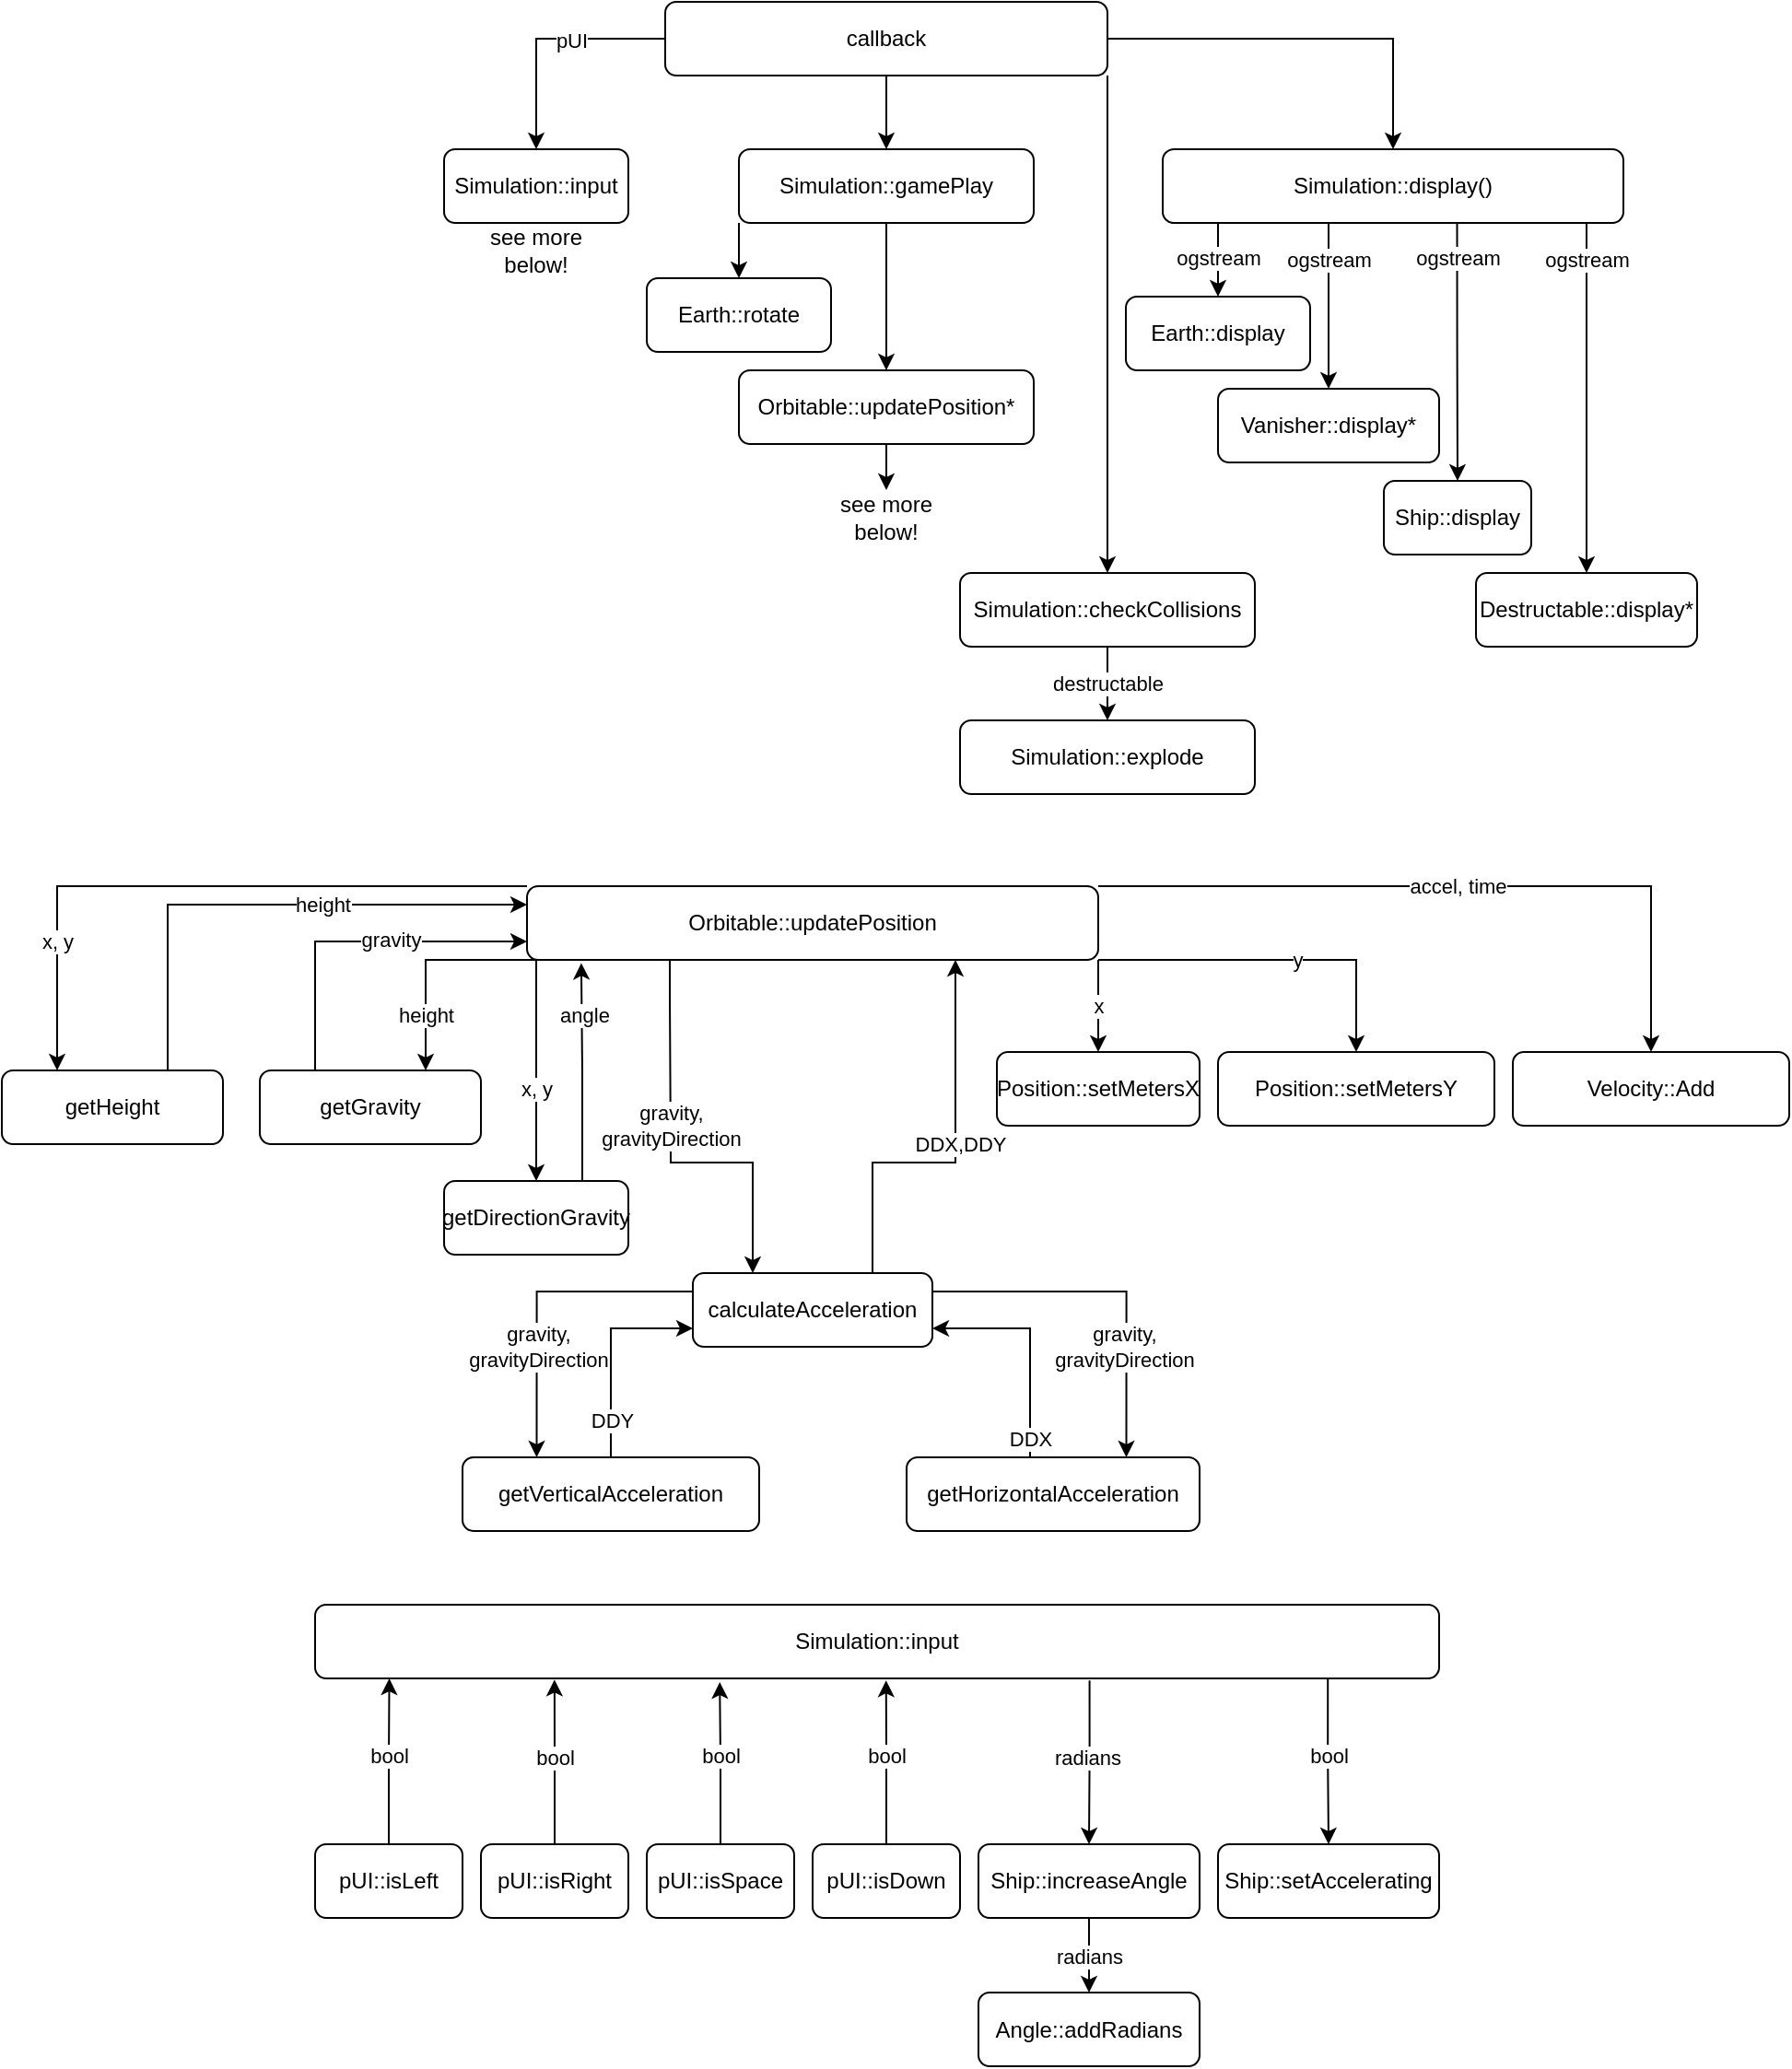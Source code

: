 <mxfile version="21.3.7" type="device">
  <diagram name="Page-1" id="q0wBuvMxpevZVeJ3LKN6">
    <mxGraphModel dx="2280" dy="825" grid="1" gridSize="10" guides="1" tooltips="1" connect="1" arrows="1" fold="1" page="1" pageScale="1" pageWidth="850" pageHeight="1100" math="0" shadow="0">
      <root>
        <mxCell id="0" />
        <mxCell id="1" parent="0" />
        <mxCell id="wSRsuJ-buwhVTjfe1BGw-7" style="edgeStyle=orthogonalEdgeStyle;rounded=0;orthogonalLoop=1;jettySize=auto;html=1;exitX=0;exitY=0.5;exitDx=0;exitDy=0;entryX=0.5;entryY=0;entryDx=0;entryDy=0;" parent="1" source="wSRsuJ-buwhVTjfe1BGw-1" target="wSRsuJ-buwhVTjfe1BGw-6" edge="1">
          <mxGeometry relative="1" as="geometry" />
        </mxCell>
        <mxCell id="wSRsuJ-buwhVTjfe1BGw-62" value="pUI" style="edgeLabel;html=1;align=center;verticalAlign=middle;resizable=0;points=[];" parent="wSRsuJ-buwhVTjfe1BGw-7" vertex="1" connectable="0">
          <mxGeometry x="-0.209" y="1" relative="1" as="geometry">
            <mxPoint as="offset" />
          </mxGeometry>
        </mxCell>
        <mxCell id="wSRsuJ-buwhVTjfe1BGw-8" style="edgeStyle=orthogonalEdgeStyle;rounded=0;orthogonalLoop=1;jettySize=auto;html=1;exitX=0.5;exitY=1;exitDx=0;exitDy=0;entryX=0.5;entryY=0;entryDx=0;entryDy=0;" parent="1" source="wSRsuJ-buwhVTjfe1BGw-1" target="wSRsuJ-buwhVTjfe1BGw-5" edge="1">
          <mxGeometry relative="1" as="geometry" />
        </mxCell>
        <mxCell id="wSRsuJ-buwhVTjfe1BGw-9" style="edgeStyle=orthogonalEdgeStyle;rounded=0;orthogonalLoop=1;jettySize=auto;html=1;exitX=1;exitY=0.5;exitDx=0;exitDy=0;entryX=0.5;entryY=0;entryDx=0;entryDy=0;" parent="1" source="wSRsuJ-buwhVTjfe1BGw-1" target="wSRsuJ-buwhVTjfe1BGw-2" edge="1">
          <mxGeometry relative="1" as="geometry" />
        </mxCell>
        <mxCell id="wSRsuJ-buwhVTjfe1BGw-33" style="edgeStyle=orthogonalEdgeStyle;rounded=0;orthogonalLoop=1;jettySize=auto;html=1;exitX=1;exitY=1;exitDx=0;exitDy=0;entryX=0.5;entryY=0;entryDx=0;entryDy=0;" parent="1" source="wSRsuJ-buwhVTjfe1BGw-1" target="wSRsuJ-buwhVTjfe1BGw-28" edge="1">
          <mxGeometry relative="1" as="geometry" />
        </mxCell>
        <mxCell id="wSRsuJ-buwhVTjfe1BGw-1" value="callback" style="rounded=1;whiteSpace=wrap;html=1;" parent="1" vertex="1">
          <mxGeometry x="300" y="40" width="240" height="40" as="geometry" />
        </mxCell>
        <mxCell id="wSRsuJ-buwhVTjfe1BGw-2" value="Simulation::display()" style="rounded=1;whiteSpace=wrap;html=1;" parent="1" vertex="1">
          <mxGeometry x="570" y="120" width="250" height="40" as="geometry" />
        </mxCell>
        <mxCell id="wSRsuJ-buwhVTjfe1BGw-31" style="edgeStyle=orthogonalEdgeStyle;rounded=0;orthogonalLoop=1;jettySize=auto;html=1;exitX=0;exitY=1;exitDx=0;exitDy=0;entryX=0.5;entryY=0;entryDx=0;entryDy=0;" parent="1" source="wSRsuJ-buwhVTjfe1BGw-5" target="wSRsuJ-buwhVTjfe1BGw-27" edge="1">
          <mxGeometry relative="1" as="geometry" />
        </mxCell>
        <mxCell id="wSRsuJ-buwhVTjfe1BGw-32" style="edgeStyle=orthogonalEdgeStyle;rounded=0;orthogonalLoop=1;jettySize=auto;html=1;exitX=0.5;exitY=1;exitDx=0;exitDy=0;entryX=0.5;entryY=0;entryDx=0;entryDy=0;" parent="1" source="wSRsuJ-buwhVTjfe1BGw-5" target="wSRsuJ-buwhVTjfe1BGw-22" edge="1">
          <mxGeometry relative="1" as="geometry" />
        </mxCell>
        <mxCell id="wSRsuJ-buwhVTjfe1BGw-5" value="Simulation::gamePlay" style="rounded=1;whiteSpace=wrap;html=1;" parent="1" vertex="1">
          <mxGeometry x="340" y="120" width="160" height="40" as="geometry" />
        </mxCell>
        <mxCell id="wSRsuJ-buwhVTjfe1BGw-6" value="Simulation::input" style="rounded=1;whiteSpace=wrap;html=1;" parent="1" vertex="1">
          <mxGeometry x="180" y="120" width="100" height="40" as="geometry" />
        </mxCell>
        <mxCell id="wSRsuJ-buwhVTjfe1BGw-17" value="ogstream" style="edgeStyle=orthogonalEdgeStyle;rounded=0;orthogonalLoop=1;jettySize=auto;html=1;entryX=0.5;entryY=0;entryDx=0;entryDy=0;" parent="1" target="wSRsuJ-buwhVTjfe1BGw-10" edge="1">
          <mxGeometry relative="1" as="geometry">
            <mxPoint x="600" y="160" as="sourcePoint" />
            <Array as="points">
              <mxPoint x="599" y="160" />
              <mxPoint x="600" y="160" />
            </Array>
          </mxGeometry>
        </mxCell>
        <mxCell id="wSRsuJ-buwhVTjfe1BGw-10" value="Earth::display" style="rounded=1;whiteSpace=wrap;html=1;" parent="1" vertex="1">
          <mxGeometry x="550" y="200" width="100" height="40" as="geometry" />
        </mxCell>
        <mxCell id="wSRsuJ-buwhVTjfe1BGw-18" value="ogstream" style="edgeStyle=orthogonalEdgeStyle;rounded=0;orthogonalLoop=1;jettySize=auto;html=1;entryX=0.5;entryY=0;entryDx=0;entryDy=0;" parent="1" target="wSRsuJ-buwhVTjfe1BGw-11" edge="1">
          <mxGeometry x="-0.556" relative="1" as="geometry">
            <mxPoint x="660" y="160" as="sourcePoint" />
            <Array as="points">
              <mxPoint x="660" y="195" />
              <mxPoint x="660" y="195" />
            </Array>
            <mxPoint as="offset" />
          </mxGeometry>
        </mxCell>
        <mxCell id="wSRsuJ-buwhVTjfe1BGw-11" value="Vanisher::display*" style="rounded=1;whiteSpace=wrap;html=1;" parent="1" vertex="1">
          <mxGeometry x="600" y="250" width="120" height="40" as="geometry" />
        </mxCell>
        <mxCell id="wSRsuJ-buwhVTjfe1BGw-20" style="edgeStyle=orthogonalEdgeStyle;rounded=0;orthogonalLoop=1;jettySize=auto;html=1;exitX=0.639;exitY=1.012;exitDx=0;exitDy=0;entryX=0.5;entryY=0;entryDx=0;entryDy=0;exitPerimeter=0;" parent="1" source="wSRsuJ-buwhVTjfe1BGw-2" target="wSRsuJ-buwhVTjfe1BGw-12" edge="1">
          <mxGeometry relative="1" as="geometry" />
        </mxCell>
        <mxCell id="wSRsuJ-buwhVTjfe1BGw-50" value="ogstream" style="edgeLabel;html=1;align=center;verticalAlign=middle;resizable=0;points=[];" parent="wSRsuJ-buwhVTjfe1BGw-20" vertex="1" connectable="0">
          <mxGeometry x="-0.741" relative="1" as="geometry">
            <mxPoint as="offset" />
          </mxGeometry>
        </mxCell>
        <mxCell id="wSRsuJ-buwhVTjfe1BGw-12" value="Ship::display" style="rounded=1;whiteSpace=wrap;html=1;" parent="1" vertex="1">
          <mxGeometry x="690" y="300" width="80" height="40" as="geometry" />
        </mxCell>
        <mxCell id="wSRsuJ-buwhVTjfe1BGw-21" style="edgeStyle=orthogonalEdgeStyle;rounded=0;orthogonalLoop=1;jettySize=auto;html=1;exitX=0.92;exitY=0.987;exitDx=0;exitDy=0;entryX=0.5;entryY=0;entryDx=0;entryDy=0;exitPerimeter=0;" parent="1" source="wSRsuJ-buwhVTjfe1BGw-2" target="wSRsuJ-buwhVTjfe1BGw-13" edge="1">
          <mxGeometry relative="1" as="geometry" />
        </mxCell>
        <mxCell id="wSRsuJ-buwhVTjfe1BGw-51" value="ogstream" style="edgeLabel;html=1;align=center;verticalAlign=middle;resizable=0;points=[];rotation=0;" parent="wSRsuJ-buwhVTjfe1BGw-21" vertex="1" connectable="0">
          <mxGeometry x="-0.818" relative="1" as="geometry">
            <mxPoint y="3" as="offset" />
          </mxGeometry>
        </mxCell>
        <mxCell id="wSRsuJ-buwhVTjfe1BGw-13" value="Destructable::display*" style="rounded=1;whiteSpace=wrap;html=1;" parent="1" vertex="1">
          <mxGeometry x="740" y="350" width="120" height="40" as="geometry" />
        </mxCell>
        <mxCell id="wSRsuJ-buwhVTjfe1BGw-69" style="edgeStyle=orthogonalEdgeStyle;rounded=0;orthogonalLoop=1;jettySize=auto;html=1;exitX=0.5;exitY=1;exitDx=0;exitDy=0;" parent="1" source="wSRsuJ-buwhVTjfe1BGw-22" target="wSRsuJ-buwhVTjfe1BGw-70" edge="1">
          <mxGeometry relative="1" as="geometry">
            <mxPoint x="419.862" y="310" as="targetPoint" />
          </mxGeometry>
        </mxCell>
        <mxCell id="wSRsuJ-buwhVTjfe1BGw-22" value="Orbitable::updatePosition*" style="rounded=1;whiteSpace=wrap;html=1;" parent="1" vertex="1">
          <mxGeometry x="340" y="240" width="160" height="40" as="geometry" />
        </mxCell>
        <mxCell id="wSRsuJ-buwhVTjfe1BGw-27" value="Earth::rotate" style="rounded=1;whiteSpace=wrap;html=1;" parent="1" vertex="1">
          <mxGeometry x="290" y="190" width="100" height="40" as="geometry" />
        </mxCell>
        <mxCell id="wSRsuJ-buwhVTjfe1BGw-30" value="destructable" style="edgeStyle=orthogonalEdgeStyle;rounded=0;orthogonalLoop=1;jettySize=auto;html=1;exitX=0.5;exitY=1;exitDx=0;exitDy=0;entryX=0.5;entryY=0;entryDx=0;entryDy=0;" parent="1" source="wSRsuJ-buwhVTjfe1BGw-28" target="wSRsuJ-buwhVTjfe1BGw-29" edge="1">
          <mxGeometry relative="1" as="geometry" />
        </mxCell>
        <mxCell id="wSRsuJ-buwhVTjfe1BGw-28" value="Simulation::checkCollisions" style="rounded=1;whiteSpace=wrap;html=1;" parent="1" vertex="1">
          <mxGeometry x="460" y="350" width="160" height="40" as="geometry" />
        </mxCell>
        <mxCell id="wSRsuJ-buwhVTjfe1BGw-29" value="Simulation::explode" style="rounded=1;whiteSpace=wrap;html=1;" parent="1" vertex="1">
          <mxGeometry x="460" y="430" width="160" height="40" as="geometry" />
        </mxCell>
        <mxCell id="wSRsuJ-buwhVTjfe1BGw-70" value="see more below!" style="text;html=1;strokeColor=none;fillColor=none;align=center;verticalAlign=middle;whiteSpace=wrap;rounded=0;" parent="1" vertex="1">
          <mxGeometry x="390.002" y="305" width="60" height="30" as="geometry" />
        </mxCell>
        <mxCell id="wSRsuJ-buwhVTjfe1BGw-90" value="x, y" style="edgeStyle=orthogonalEdgeStyle;rounded=0;orthogonalLoop=1;jettySize=auto;html=1;exitX=0;exitY=0;exitDx=0;exitDy=0;entryX=0.25;entryY=0;entryDx=0;entryDy=0;" parent="1" source="wSRsuJ-buwhVTjfe1BGw-71" target="wSRsuJ-buwhVTjfe1BGw-72" edge="1">
          <mxGeometry x="0.606" relative="1" as="geometry">
            <Array as="points">
              <mxPoint x="-30" y="520" />
            </Array>
            <mxPoint as="offset" />
          </mxGeometry>
        </mxCell>
        <mxCell id="wSRsuJ-buwhVTjfe1BGw-91" value="height" style="edgeStyle=orthogonalEdgeStyle;rounded=0;orthogonalLoop=1;jettySize=auto;html=1;exitX=0;exitY=1;exitDx=0;exitDy=0;entryX=0.75;entryY=0;entryDx=0;entryDy=0;" parent="1" source="wSRsuJ-buwhVTjfe1BGw-71" target="wSRsuJ-buwhVTjfe1BGw-73" edge="1">
          <mxGeometry x="0.478" relative="1" as="geometry">
            <Array as="points">
              <mxPoint x="170" y="560" />
            </Array>
            <mxPoint as="offset" />
          </mxGeometry>
        </mxCell>
        <mxCell id="wSRsuJ-buwhVTjfe1BGw-93" value="accel, time" style="edgeStyle=orthogonalEdgeStyle;rounded=0;orthogonalLoop=1;jettySize=auto;html=1;exitX=1;exitY=0;exitDx=0;exitDy=0;entryX=0.5;entryY=0;entryDx=0;entryDy=0;" parent="1" source="wSRsuJ-buwhVTjfe1BGw-71" target="wSRsuJ-buwhVTjfe1BGw-79" edge="1">
          <mxGeometry relative="1" as="geometry">
            <mxPoint x="520" y="520" as="sourcePoint" />
            <Array as="points">
              <mxPoint x="835" y="520" />
            </Array>
          </mxGeometry>
        </mxCell>
        <mxCell id="wSRsuJ-buwhVTjfe1BGw-99" style="edgeStyle=orthogonalEdgeStyle;rounded=0;orthogonalLoop=1;jettySize=auto;html=1;exitX=0.25;exitY=1;exitDx=0;exitDy=0;entryX=0.25;entryY=0;entryDx=0;entryDy=0;" parent="1" source="wSRsuJ-buwhVTjfe1BGw-71" target="wSRsuJ-buwhVTjfe1BGw-76" edge="1">
          <mxGeometry relative="1" as="geometry">
            <Array as="points">
              <mxPoint x="303" y="580" />
              <mxPoint x="303" y="580" />
              <mxPoint x="303" y="670" />
              <mxPoint x="348" y="670" />
            </Array>
          </mxGeometry>
        </mxCell>
        <mxCell id="wSRsuJ-buwhVTjfe1BGw-107" value="gravity,&lt;br&gt;gravityDirection" style="edgeLabel;html=1;align=center;verticalAlign=middle;resizable=0;points=[];" parent="wSRsuJ-buwhVTjfe1BGw-99" vertex="1" connectable="0">
          <mxGeometry x="-0.185" y="-1" relative="1" as="geometry">
            <mxPoint x="1" y="3" as="offset" />
          </mxGeometry>
        </mxCell>
        <mxCell id="wSRsuJ-buwhVTjfe1BGw-102" value="y" style="edgeStyle=orthogonalEdgeStyle;rounded=0;orthogonalLoop=1;jettySize=auto;html=1;exitX=1;exitY=1;exitDx=0;exitDy=0;entryX=0.5;entryY=0;entryDx=0;entryDy=0;" parent="1" source="wSRsuJ-buwhVTjfe1BGw-71" target="wSRsuJ-buwhVTjfe1BGw-80" edge="1">
          <mxGeometry x="0.143" relative="1" as="geometry">
            <Array as="points">
              <mxPoint x="675" y="560" />
            </Array>
            <mxPoint as="offset" />
          </mxGeometry>
        </mxCell>
        <mxCell id="wSRsuJ-buwhVTjfe1BGw-105" value="x, y" style="edgeStyle=orthogonalEdgeStyle;rounded=0;orthogonalLoop=1;jettySize=auto;html=1;exitX=0;exitY=1;exitDx=0;exitDy=0;entryX=0.5;entryY=0;entryDx=0;entryDy=0;" parent="1" source="wSRsuJ-buwhVTjfe1BGw-71" target="wSRsuJ-buwhVTjfe1BGw-75" edge="1">
          <mxGeometry x="0.2" relative="1" as="geometry">
            <Array as="points">
              <mxPoint x="230" y="560" />
            </Array>
            <mxPoint as="offset" />
          </mxGeometry>
        </mxCell>
        <mxCell id="wSRsuJ-buwhVTjfe1BGw-71" value="Orbitable::updatePosition" style="rounded=1;whiteSpace=wrap;html=1;" parent="1" vertex="1">
          <mxGeometry x="225" y="520" width="310" height="40" as="geometry" />
        </mxCell>
        <mxCell id="wSRsuJ-buwhVTjfe1BGw-108" value="height" style="edgeStyle=orthogonalEdgeStyle;rounded=0;orthogonalLoop=1;jettySize=auto;html=1;exitX=0.75;exitY=0;exitDx=0;exitDy=0;entryX=0;entryY=0.25;entryDx=0;entryDy=0;" parent="1" source="wSRsuJ-buwhVTjfe1BGw-72" target="wSRsuJ-buwhVTjfe1BGw-71" edge="1">
          <mxGeometry x="0.217" relative="1" as="geometry">
            <mxPoint as="offset" />
          </mxGeometry>
        </mxCell>
        <mxCell id="wSRsuJ-buwhVTjfe1BGw-72" value="getHeight" style="rounded=1;whiteSpace=wrap;html=1;" parent="1" vertex="1">
          <mxGeometry x="-60" y="620" width="120" height="40" as="geometry" />
        </mxCell>
        <mxCell id="wSRsuJ-buwhVTjfe1BGw-109" style="edgeStyle=orthogonalEdgeStyle;rounded=0;orthogonalLoop=1;jettySize=auto;html=1;exitX=0.25;exitY=0;exitDx=0;exitDy=0;entryX=0;entryY=0.75;entryDx=0;entryDy=0;" parent="1" source="wSRsuJ-buwhVTjfe1BGw-73" target="wSRsuJ-buwhVTjfe1BGw-71" edge="1">
          <mxGeometry relative="1" as="geometry">
            <Array as="points">
              <mxPoint x="110" y="550" />
            </Array>
          </mxGeometry>
        </mxCell>
        <mxCell id="wSRsuJ-buwhVTjfe1BGw-110" value="gravity" style="edgeLabel;html=1;align=center;verticalAlign=middle;resizable=0;points=[];" parent="wSRsuJ-buwhVTjfe1BGw-109" vertex="1" connectable="0">
          <mxGeometry x="0.161" y="1" relative="1" as="geometry">
            <mxPoint x="3" as="offset" />
          </mxGeometry>
        </mxCell>
        <mxCell id="wSRsuJ-buwhVTjfe1BGw-73" value="getGravity" style="rounded=1;whiteSpace=wrap;html=1;" parent="1" vertex="1">
          <mxGeometry x="80" y="620" width="120" height="40" as="geometry" />
        </mxCell>
        <mxCell id="wSRsuJ-buwhVTjfe1BGw-125" style="edgeStyle=orthogonalEdgeStyle;rounded=0;orthogonalLoop=1;jettySize=auto;html=1;exitX=0.75;exitY=0;exitDx=0;exitDy=0;entryX=0.095;entryY=1.043;entryDx=0;entryDy=0;entryPerimeter=0;" parent="1" source="wSRsuJ-buwhVTjfe1BGw-75" target="wSRsuJ-buwhVTjfe1BGw-71" edge="1">
          <mxGeometry relative="1" as="geometry" />
        </mxCell>
        <mxCell id="wSRsuJ-buwhVTjfe1BGw-126" value="angle" style="edgeLabel;html=1;align=center;verticalAlign=middle;resizable=0;points=[];" parent="wSRsuJ-buwhVTjfe1BGw-125" vertex="1" connectable="0">
          <mxGeometry x="0.259" y="-1" relative="1" as="geometry">
            <mxPoint y="-16" as="offset" />
          </mxGeometry>
        </mxCell>
        <mxCell id="wSRsuJ-buwhVTjfe1BGw-75" value="getDirectionGravity" style="rounded=1;whiteSpace=wrap;html=1;" parent="1" vertex="1">
          <mxGeometry x="180" y="680" width="100" height="40" as="geometry" />
        </mxCell>
        <mxCell id="wSRsuJ-buwhVTjfe1BGw-113" style="edgeStyle=orthogonalEdgeStyle;rounded=0;orthogonalLoop=1;jettySize=auto;html=1;exitX=0;exitY=0.25;exitDx=0;exitDy=0;entryX=0.25;entryY=0;entryDx=0;entryDy=0;" parent="1" source="wSRsuJ-buwhVTjfe1BGw-76" target="wSRsuJ-buwhVTjfe1BGw-111" edge="1">
          <mxGeometry relative="1" as="geometry" />
        </mxCell>
        <mxCell id="wSRsuJ-buwhVTjfe1BGw-118" value="gravity,&lt;br style=&quot;border-color: var(--border-color);&quot;&gt;gravityDirection" style="edgeLabel;html=1;align=center;verticalAlign=middle;resizable=0;points=[];" parent="wSRsuJ-buwhVTjfe1BGw-113" vertex="1" connectable="0">
          <mxGeometry x="0.285" y="2" relative="1" as="geometry">
            <mxPoint x="-2" y="2" as="offset" />
          </mxGeometry>
        </mxCell>
        <mxCell id="wSRsuJ-buwhVTjfe1BGw-116" style="edgeStyle=orthogonalEdgeStyle;rounded=0;orthogonalLoop=1;jettySize=auto;html=1;exitX=1;exitY=0.25;exitDx=0;exitDy=0;entryX=0.75;entryY=0;entryDx=0;entryDy=0;" parent="1" source="wSRsuJ-buwhVTjfe1BGw-76" target="wSRsuJ-buwhVTjfe1BGw-112" edge="1">
          <mxGeometry relative="1" as="geometry" />
        </mxCell>
        <mxCell id="wSRsuJ-buwhVTjfe1BGw-120" value="gravity,&lt;br style=&quot;border-color: var(--border-color);&quot;&gt;gravityDirection" style="edgeLabel;html=1;align=center;verticalAlign=middle;resizable=0;points=[];" parent="wSRsuJ-buwhVTjfe1BGw-116" vertex="1" connectable="0">
          <mxGeometry x="0.156" y="-2" relative="1" as="geometry">
            <mxPoint y="22" as="offset" />
          </mxGeometry>
        </mxCell>
        <mxCell id="wSRsuJ-buwhVTjfe1BGw-123" style="edgeStyle=orthogonalEdgeStyle;rounded=0;orthogonalLoop=1;jettySize=auto;html=1;exitX=0.75;exitY=0;exitDx=0;exitDy=0;entryX=0.75;entryY=1;entryDx=0;entryDy=0;" parent="1" source="wSRsuJ-buwhVTjfe1BGw-76" target="wSRsuJ-buwhVTjfe1BGw-71" edge="1">
          <mxGeometry relative="1" as="geometry">
            <Array as="points">
              <mxPoint x="413" y="670" />
              <mxPoint x="458" y="670" />
            </Array>
          </mxGeometry>
        </mxCell>
        <mxCell id="wSRsuJ-buwhVTjfe1BGw-124" value="DDX,DDY" style="edgeLabel;html=1;align=center;verticalAlign=middle;resizable=0;points=[];" parent="wSRsuJ-buwhVTjfe1BGw-123" vertex="1" connectable="0">
          <mxGeometry x="-0.3" y="1" relative="1" as="geometry">
            <mxPoint x="32" y="-9" as="offset" />
          </mxGeometry>
        </mxCell>
        <mxCell id="wSRsuJ-buwhVTjfe1BGw-76" value="calculateAcceleration" style="rounded=1;whiteSpace=wrap;html=1;" parent="1" vertex="1">
          <mxGeometry x="315" y="730" width="130" height="40" as="geometry" />
        </mxCell>
        <mxCell id="wSRsuJ-buwhVTjfe1BGw-103" value="x" style="edgeStyle=orthogonalEdgeStyle;rounded=0;orthogonalLoop=1;jettySize=auto;html=1;exitX=1;exitY=1;exitDx=0;exitDy=0;entryX=0.5;entryY=0;entryDx=0;entryDy=0;" parent="1" source="wSRsuJ-buwhVTjfe1BGw-71" target="wSRsuJ-buwhVTjfe1BGw-78" edge="1">
          <mxGeometry relative="1" as="geometry">
            <Array as="points">
              <mxPoint x="535" y="580" />
              <mxPoint x="535" y="580" />
            </Array>
          </mxGeometry>
        </mxCell>
        <mxCell id="wSRsuJ-buwhVTjfe1BGw-78" value="Position::setMetersX" style="rounded=1;whiteSpace=wrap;html=1;" parent="1" vertex="1">
          <mxGeometry x="480" y="610" width="110" height="40" as="geometry" />
        </mxCell>
        <mxCell id="wSRsuJ-buwhVTjfe1BGw-79" value="Velocity::Add" style="rounded=1;whiteSpace=wrap;html=1;" parent="1" vertex="1">
          <mxGeometry x="760" y="610" width="150" height="40" as="geometry" />
        </mxCell>
        <mxCell id="wSRsuJ-buwhVTjfe1BGw-80" value="Position::setMetersY" style="rounded=1;whiteSpace=wrap;html=1;" parent="1" vertex="1">
          <mxGeometry x="600" y="610" width="150" height="40" as="geometry" />
        </mxCell>
        <mxCell id="wSRsuJ-buwhVTjfe1BGw-114" value="DDY" style="edgeStyle=orthogonalEdgeStyle;rounded=0;orthogonalLoop=1;jettySize=auto;html=1;exitX=0.5;exitY=0;exitDx=0;exitDy=0;entryX=0;entryY=0.75;entryDx=0;entryDy=0;" parent="1" source="wSRsuJ-buwhVTjfe1BGw-111" target="wSRsuJ-buwhVTjfe1BGw-76" edge="1">
          <mxGeometry x="-0.651" relative="1" as="geometry">
            <mxPoint as="offset" />
          </mxGeometry>
        </mxCell>
        <mxCell id="wSRsuJ-buwhVTjfe1BGw-111" value="getVerticalAcceleration" style="rounded=1;whiteSpace=wrap;html=1;" parent="1" vertex="1">
          <mxGeometry x="190" y="830" width="161" height="40" as="geometry" />
        </mxCell>
        <mxCell id="wSRsuJ-buwhVTjfe1BGw-117" value="DDX" style="edgeStyle=orthogonalEdgeStyle;rounded=0;orthogonalLoop=1;jettySize=auto;html=1;exitX=0.5;exitY=0;exitDx=0;exitDy=0;entryX=1;entryY=0.75;entryDx=0;entryDy=0;" parent="1" source="wSRsuJ-buwhVTjfe1BGw-112" target="wSRsuJ-buwhVTjfe1BGw-76" edge="1">
          <mxGeometry x="-0.668" relative="1" as="geometry">
            <Array as="points">
              <mxPoint x="498" y="760" />
            </Array>
            <mxPoint as="offset" />
          </mxGeometry>
        </mxCell>
        <mxCell id="wSRsuJ-buwhVTjfe1BGw-112" value="getHorizontalAcceleration" style="rounded=1;whiteSpace=wrap;html=1;" parent="1" vertex="1">
          <mxGeometry x="431" y="830" width="159" height="40" as="geometry" />
        </mxCell>
        <mxCell id="KQsTbJjWrbnAEcsf0NDV-8" value="radians" style="edgeStyle=orthogonalEdgeStyle;rounded=0;orthogonalLoop=1;jettySize=auto;html=1;exitX=0.689;exitY=1.029;exitDx=0;exitDy=0;exitPerimeter=0;entryX=0.5;entryY=0;entryDx=0;entryDy=0;" edge="1" parent="1" source="KQsTbJjWrbnAEcsf0NDV-9" target="KQsTbJjWrbnAEcsf0NDV-21">
          <mxGeometry x="-0.064" y="-1" relative="1" as="geometry">
            <mxPoint x="519.862" y="1109.5" as="targetPoint" />
            <mxPoint as="offset" />
          </mxGeometry>
        </mxCell>
        <mxCell id="KQsTbJjWrbnAEcsf0NDV-9" value="Simulation::input" style="rounded=1;whiteSpace=wrap;html=1;" vertex="1" parent="1">
          <mxGeometry x="110" y="910" width="610" height="40" as="geometry" />
        </mxCell>
        <mxCell id="KQsTbJjWrbnAEcsf0NDV-10" style="edgeStyle=orthogonalEdgeStyle;rounded=0;orthogonalLoop=1;jettySize=auto;html=1;exitX=0.5;exitY=0;exitDx=0;exitDy=0;entryX=0.066;entryY=1;entryDx=0;entryDy=0;entryPerimeter=0;" edge="1" parent="1" source="KQsTbJjWrbnAEcsf0NDV-12" target="KQsTbJjWrbnAEcsf0NDV-9">
          <mxGeometry relative="1" as="geometry" />
        </mxCell>
        <mxCell id="KQsTbJjWrbnAEcsf0NDV-11" value="bool" style="edgeLabel;html=1;align=center;verticalAlign=middle;resizable=0;points=[];" vertex="1" connectable="0" parent="KQsTbJjWrbnAEcsf0NDV-10">
          <mxGeometry x="0.069" y="1" relative="1" as="geometry">
            <mxPoint as="offset" />
          </mxGeometry>
        </mxCell>
        <mxCell id="KQsTbJjWrbnAEcsf0NDV-12" value="pUI::isLeft" style="rounded=1;whiteSpace=wrap;html=1;" vertex="1" parent="1">
          <mxGeometry x="110" y="1040" width="80" height="40" as="geometry" />
        </mxCell>
        <mxCell id="KQsTbJjWrbnAEcsf0NDV-13" style="edgeStyle=orthogonalEdgeStyle;rounded=0;orthogonalLoop=1;jettySize=auto;html=1;exitX=0.5;exitY=0;exitDx=0;exitDy=0;entryX=0.213;entryY=1.017;entryDx=0;entryDy=0;entryPerimeter=0;" edge="1" parent="1" source="KQsTbJjWrbnAEcsf0NDV-15" target="KQsTbJjWrbnAEcsf0NDV-9">
          <mxGeometry relative="1" as="geometry" />
        </mxCell>
        <mxCell id="KQsTbJjWrbnAEcsf0NDV-14" value="bool" style="edgeLabel;html=1;align=center;verticalAlign=middle;resizable=0;points=[];" vertex="1" connectable="0" parent="KQsTbJjWrbnAEcsf0NDV-13">
          <mxGeometry x="0.112" relative="1" as="geometry">
            <mxPoint y="2" as="offset" />
          </mxGeometry>
        </mxCell>
        <mxCell id="KQsTbJjWrbnAEcsf0NDV-15" value="pUI::isRight" style="rounded=1;whiteSpace=wrap;html=1;" vertex="1" parent="1">
          <mxGeometry x="200" y="1040" width="80" height="40" as="geometry" />
        </mxCell>
        <mxCell id="KQsTbJjWrbnAEcsf0NDV-16" value="bool" style="edgeStyle=orthogonalEdgeStyle;rounded=0;orthogonalLoop=1;jettySize=auto;html=1;exitX=0.5;exitY=0;exitDx=0;exitDy=0;entryX=0.36;entryY=1.05;entryDx=0;entryDy=0;entryPerimeter=0;" edge="1" parent="1" source="KQsTbJjWrbnAEcsf0NDV-17" target="KQsTbJjWrbnAEcsf0NDV-9">
          <mxGeometry x="0.088" relative="1" as="geometry">
            <mxPoint as="offset" />
          </mxGeometry>
        </mxCell>
        <mxCell id="KQsTbJjWrbnAEcsf0NDV-17" value="pUI::isSpace" style="rounded=1;whiteSpace=wrap;html=1;" vertex="1" parent="1">
          <mxGeometry x="290" y="1040" width="80" height="40" as="geometry" />
        </mxCell>
        <mxCell id="KQsTbJjWrbnAEcsf0NDV-18" value="bool" style="edgeStyle=orthogonalEdgeStyle;rounded=0;orthogonalLoop=1;jettySize=auto;html=1;exitX=0.5;exitY=0;exitDx=0;exitDy=0;entryX=0.508;entryY=1.028;entryDx=0;entryDy=0;entryPerimeter=0;" edge="1" parent="1" source="KQsTbJjWrbnAEcsf0NDV-19" target="KQsTbJjWrbnAEcsf0NDV-9">
          <mxGeometry x="0.087" relative="1" as="geometry">
            <mxPoint as="offset" />
          </mxGeometry>
        </mxCell>
        <mxCell id="KQsTbJjWrbnAEcsf0NDV-19" value="pUI::isDown" style="rounded=1;whiteSpace=wrap;html=1;" vertex="1" parent="1">
          <mxGeometry x="380" y="1040" width="80" height="40" as="geometry" />
        </mxCell>
        <mxCell id="KQsTbJjWrbnAEcsf0NDV-20" value="radians" style="edgeStyle=orthogonalEdgeStyle;rounded=0;orthogonalLoop=1;jettySize=auto;html=1;exitX=0.5;exitY=1;exitDx=0;exitDy=0;entryX=0.5;entryY=0;entryDx=0;entryDy=0;" edge="1" parent="1" source="KQsTbJjWrbnAEcsf0NDV-21" target="KQsTbJjWrbnAEcsf0NDV-24">
          <mxGeometry relative="1" as="geometry" />
        </mxCell>
        <mxCell id="KQsTbJjWrbnAEcsf0NDV-21" value="Ship::increaseAngle" style="rounded=1;whiteSpace=wrap;html=1;" vertex="1" parent="1">
          <mxGeometry x="470" y="1040" width="120" height="40" as="geometry" />
        </mxCell>
        <mxCell id="KQsTbJjWrbnAEcsf0NDV-22" value="bool" style="edgeStyle=orthogonalEdgeStyle;rounded=0;orthogonalLoop=1;jettySize=auto;html=1;exitX=0.901;exitY=0.989;exitDx=0;exitDy=0;entryX=0.5;entryY=0;entryDx=0;entryDy=0;exitPerimeter=0;" edge="1" parent="1" source="KQsTbJjWrbnAEcsf0NDV-9" target="KQsTbJjWrbnAEcsf0NDV-23">
          <mxGeometry x="-0.066" relative="1" as="geometry">
            <mxPoint as="offset" />
          </mxGeometry>
        </mxCell>
        <mxCell id="KQsTbJjWrbnAEcsf0NDV-23" value="Ship::setAccelerating" style="rounded=1;whiteSpace=wrap;html=1;" vertex="1" parent="1">
          <mxGeometry x="600" y="1040" width="120" height="40" as="geometry" />
        </mxCell>
        <mxCell id="KQsTbJjWrbnAEcsf0NDV-24" value="Angle::addRadians" style="rounded=1;whiteSpace=wrap;html=1;" vertex="1" parent="1">
          <mxGeometry x="470" y="1120.5" width="120" height="40" as="geometry" />
        </mxCell>
        <mxCell id="KQsTbJjWrbnAEcsf0NDV-25" value="see more below!" style="text;html=1;strokeColor=none;fillColor=none;align=center;verticalAlign=middle;whiteSpace=wrap;rounded=0;" vertex="1" parent="1">
          <mxGeometry x="200.002" y="160" width="60" height="30" as="geometry" />
        </mxCell>
      </root>
    </mxGraphModel>
  </diagram>
</mxfile>
